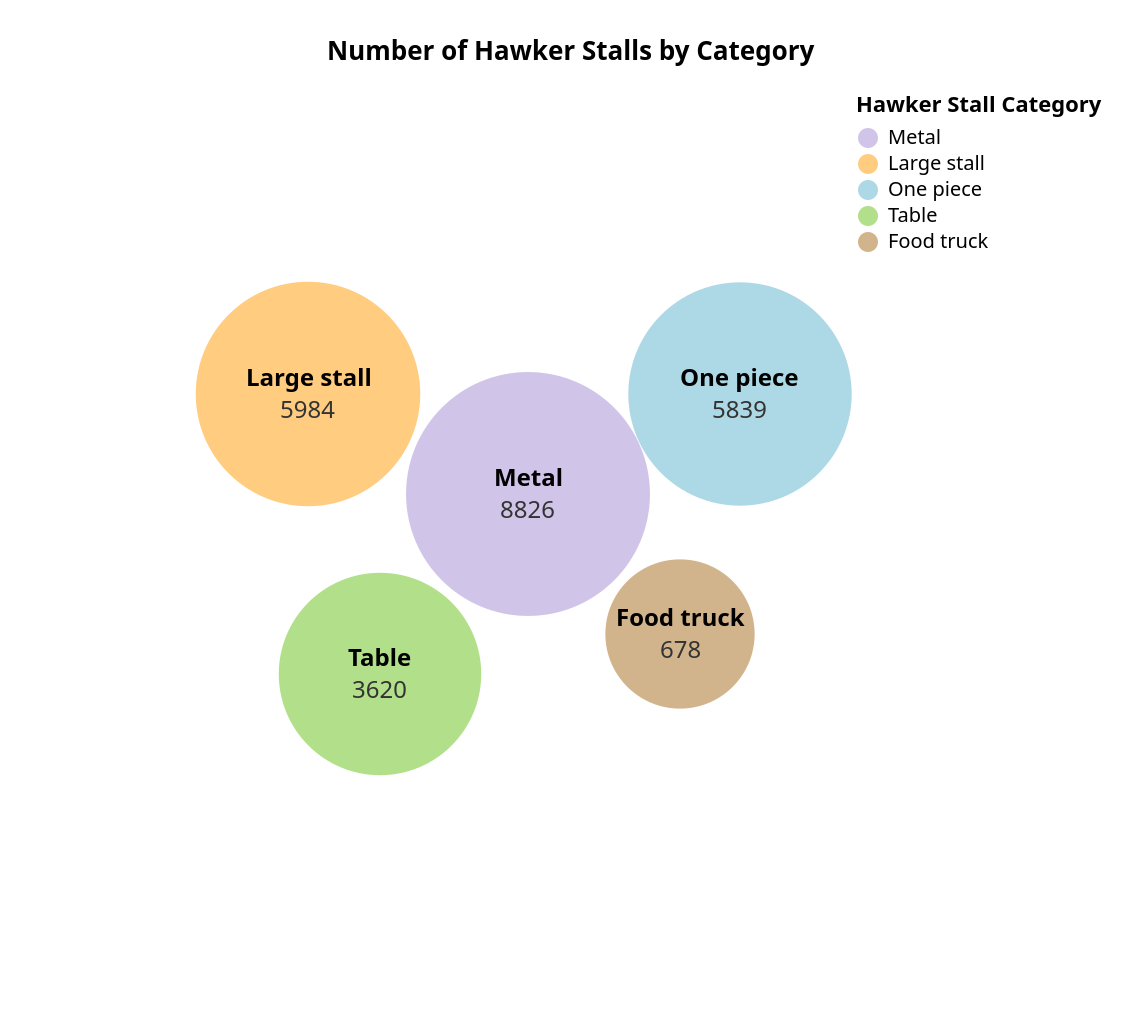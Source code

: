 {
  "$schema": "https://vega.github.io/schema/vega/v5.json",
  "width": 390,
  "height": 440,
  "padding": 20,
  "title": {
    "text": "Number of Hawker Stalls by Category",
    "anchor": "middle",
    "dy": -10
  },
  "data": [
    {
      "name": "stalls",
      "values": [
        {"category": "Metal", "count": 8826, "x": 244, "y": 200},
        {"category": "Large stall", "count": 5984, "x": 134, "y": 150},
        {"category": "One piece", "count": 5839, "x": 350, "y": 150},
        {"category": "Table", "count": 3620, "x": 170, "y": 290},
        {"category": "Food truck", "count": 678, "x": 320, "y": 270}
      ]
    }
  ],
  "scales": [
    {
      "name": "color",
      "type": "ordinal",
      "domain": {"data": "stalls", "field": "category"},
      "range": ["#d1c4e9", "#ffcc80", "#add8e6", "#b2df8a", "#d2b48c"]
    },
    {
      "name": "size",
      "type": "sqrt",
      "domain": [0, 9000],
      "range": [2000, 15000]  
    }
  ],
  "legends": [
    {
      "fill": "color",
      "title": "Hawker Stall Category",
      "orient": "right"
    }
  ],
  "marks": [
    {
      "type": "symbol",
      "from": {"data": "stalls"},
      "encode": {
        "enter": {
          "x": {"field": "x"},
          "y": {"field": "y"},
          "size": {"scale": "size", "field": "count"},
          "fill": {"scale": "color", "field": "category"},
          "stroke": {"value": "white"},
          "strokeWidth": {"value": 0},
          "tooltip": {
            "signal": "{'Category': datum.category, 'Number of Stalls': format(datum.count, ',')}"
          }
        }
      }
    },
    {
      "type": "text",
      "from": {"data": "stalls"},
      "encode": {
        "enter": {
          "x": {"field": "x"},
          "y": {"field": "y", "offset": -8},
          "text": {"field": "category"},
          "align": {"value": "center"},
          "baseline": {"value": "middle"},
          "fill": {"value": "black"},
          "fontSize": {"value": 12},  
          "fontWeight": {"value": "bold"}
        }
      }
    },
    {
      "type": "text",
      "from": {"data": "stalls"},
      "encode": {
        "enter": {
          "x": {"field": "x"},
          "y": {"field": "y", "offset": 8},
          "text": {"field": "count", "format": ","},
          "align": {"value": "center"},
          "baseline": {"value": "middle"},
          "fill": {"value": "#333"},
          "fontSize": {"value": 12}  
        }
      }
    }
  ]
}